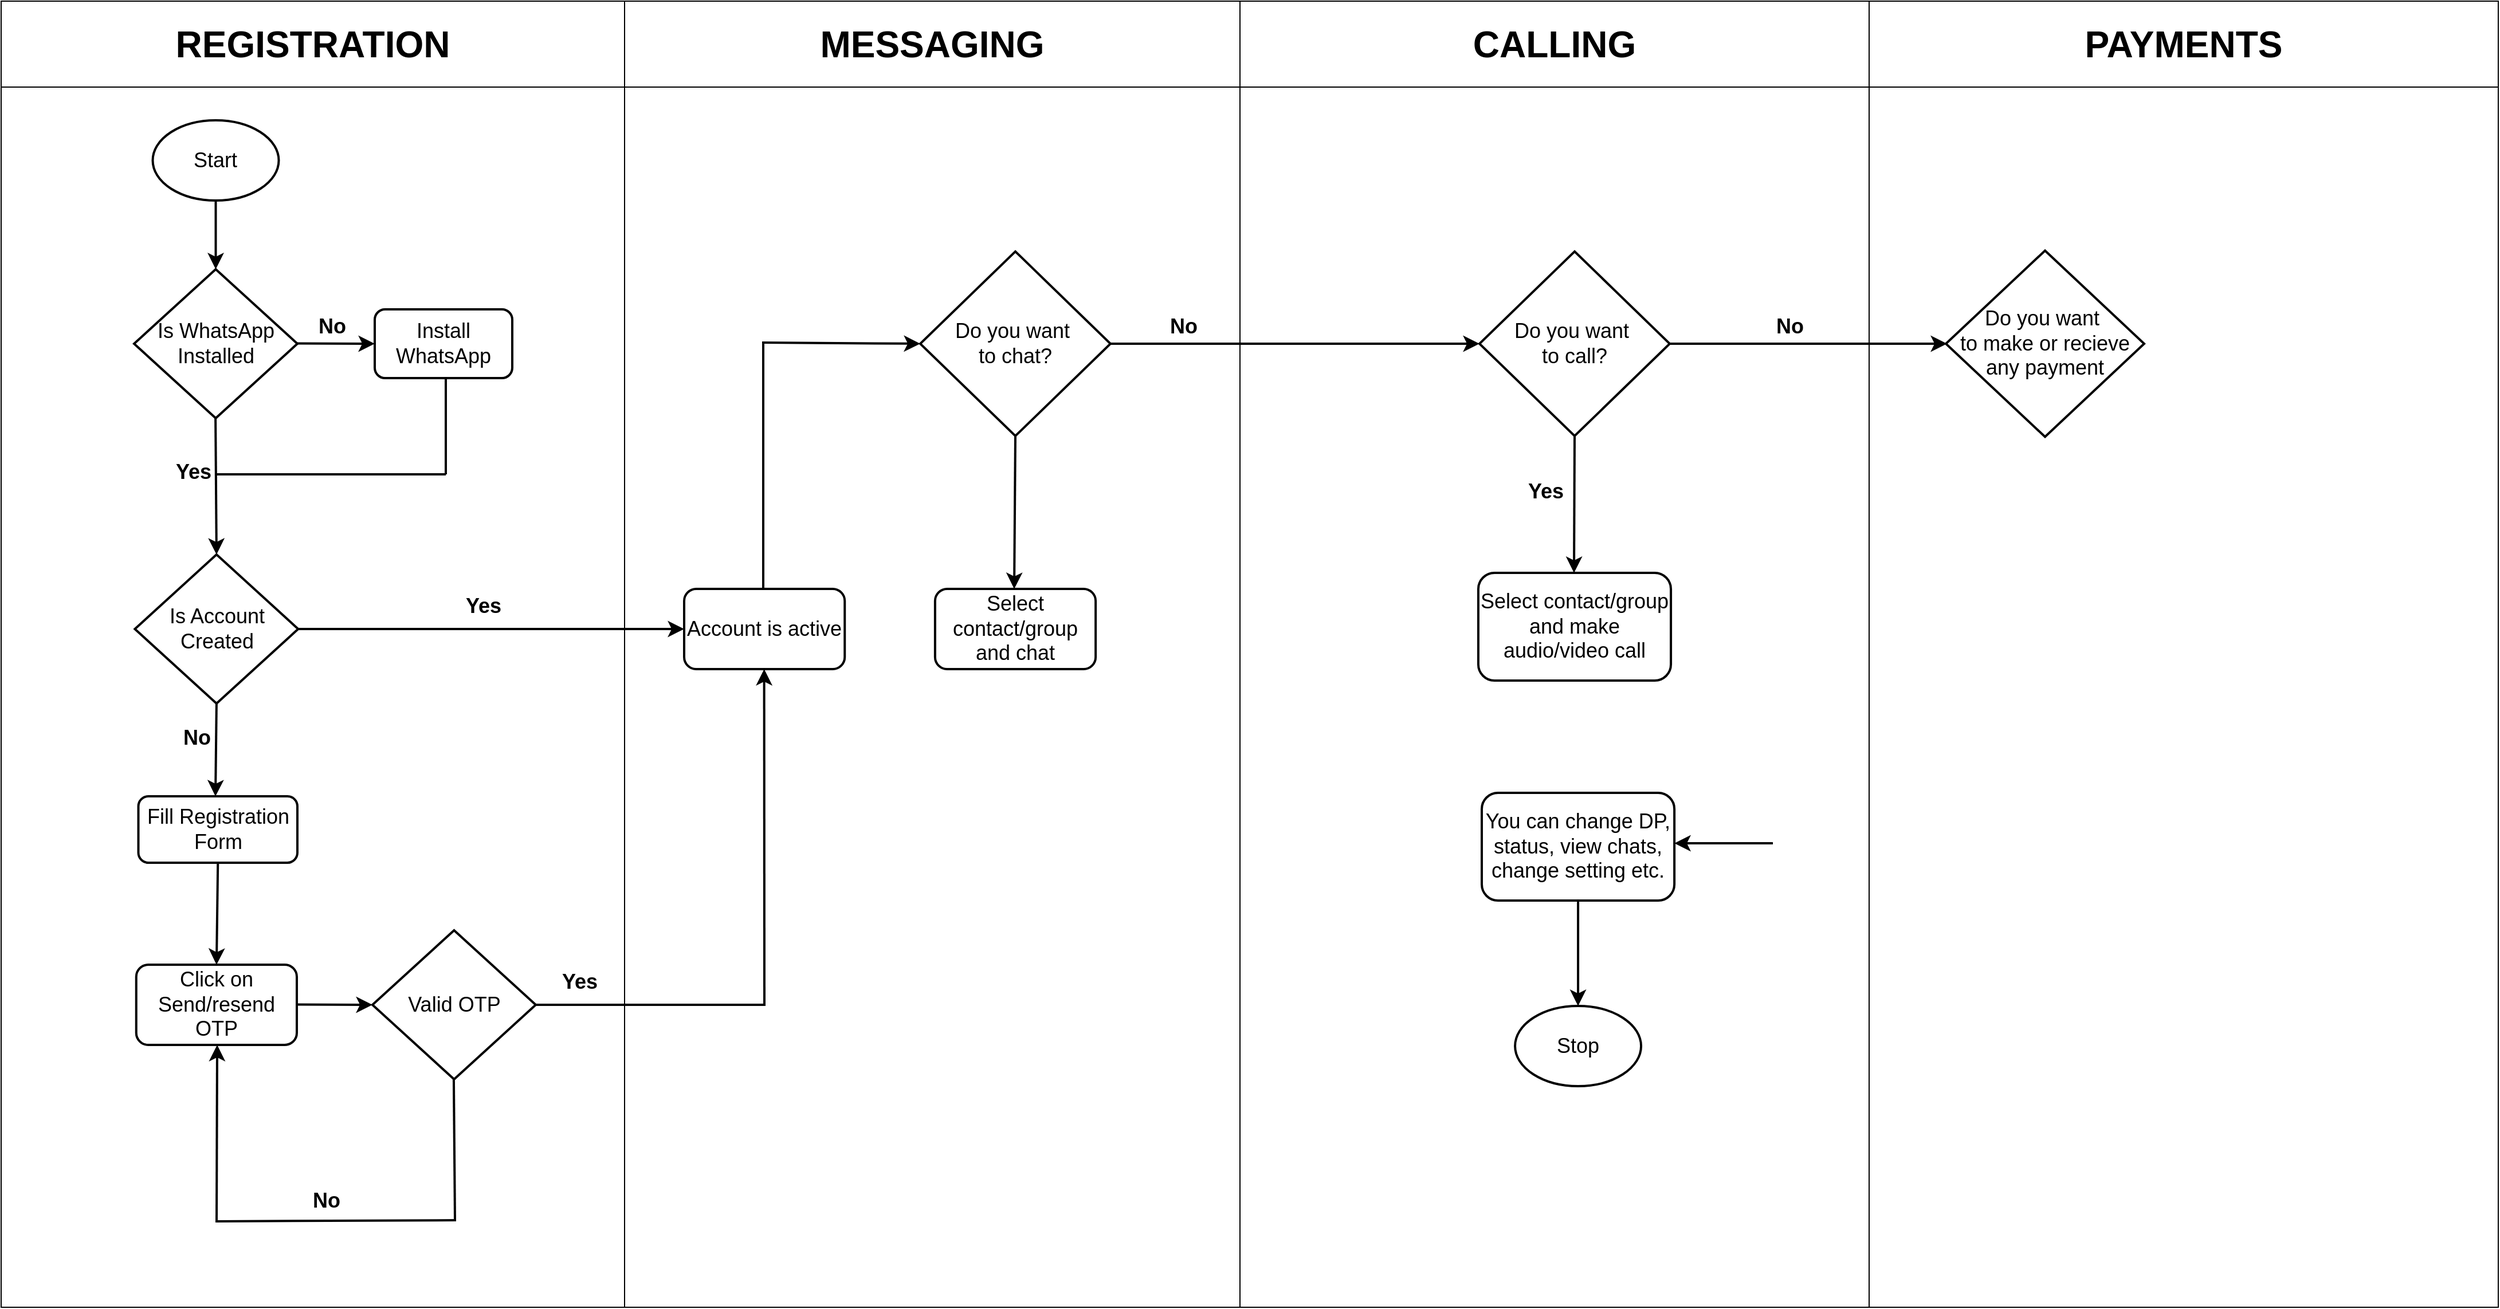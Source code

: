 <mxfile version="24.5.2" type="device">
  <diagram id="C5RBs43oDa-KdzZeNtuy" name="Page-1">
    <mxGraphModel dx="986" dy="1256" grid="0" gridSize="10" guides="1" tooltips="1" connect="1" arrows="1" fold="1" page="1" pageScale="1" pageWidth="827" pageHeight="1169" math="0" shadow="0">
      <root>
        <mxCell id="WIyWlLk6GJQsqaUBKTNV-0" />
        <mxCell id="WIyWlLk6GJQsqaUBKTNV-1" parent="WIyWlLk6GJQsqaUBKTNV-0" />
        <mxCell id="ZECZMr-vLQMPn3KwDwAC-9" value="" style="shape=table;startSize=0;container=1;collapsible=0;childLayout=tableLayout;" parent="WIyWlLk6GJQsqaUBKTNV-1" vertex="1">
          <mxGeometry x="-801" y="-458" width="2179" height="1140" as="geometry" />
        </mxCell>
        <mxCell id="ZECZMr-vLQMPn3KwDwAC-10" value="" style="shape=tableRow;horizontal=0;startSize=0;swimlaneHead=0;swimlaneBody=0;strokeColor=inherit;top=0;left=0;bottom=0;right=0;collapsible=0;dropTarget=0;fillColor=none;points=[[0,0.5],[1,0.5]];portConstraint=eastwest;" parent="ZECZMr-vLQMPn3KwDwAC-9" vertex="1">
          <mxGeometry width="2179" height="75" as="geometry" />
        </mxCell>
        <mxCell id="ZECZMr-vLQMPn3KwDwAC-11" value="&lt;b&gt;&lt;font style=&quot;font-size: 32px;&quot;&gt;REGISTRATION&lt;/font&gt;&lt;/b&gt;" style="shape=partialRectangle;html=1;whiteSpace=wrap;connectable=0;strokeColor=inherit;overflow=hidden;fillColor=none;top=0;left=0;bottom=0;right=0;pointerEvents=1;" parent="ZECZMr-vLQMPn3KwDwAC-10" vertex="1">
          <mxGeometry width="544" height="75" as="geometry">
            <mxRectangle width="544" height="75" as="alternateBounds" />
          </mxGeometry>
        </mxCell>
        <mxCell id="ZECZMr-vLQMPn3KwDwAC-12" value="&lt;b&gt;&lt;font style=&quot;font-size: 32px;&quot;&gt;MESSAGING&lt;/font&gt;&lt;/b&gt;" style="shape=partialRectangle;html=1;whiteSpace=wrap;connectable=0;strokeColor=inherit;overflow=hidden;fillColor=none;top=0;left=0;bottom=0;right=0;pointerEvents=1;" parent="ZECZMr-vLQMPn3KwDwAC-10" vertex="1">
          <mxGeometry x="544" width="537" height="75" as="geometry">
            <mxRectangle width="537" height="75" as="alternateBounds" />
          </mxGeometry>
        </mxCell>
        <mxCell id="ZECZMr-vLQMPn3KwDwAC-13" value="&lt;b&gt;&lt;font style=&quot;font-size: 32px;&quot;&gt;CALLING&lt;/font&gt;&lt;/b&gt;" style="shape=partialRectangle;html=1;whiteSpace=wrap;connectable=0;strokeColor=inherit;overflow=hidden;fillColor=none;top=0;left=0;bottom=0;right=0;pointerEvents=1;" parent="ZECZMr-vLQMPn3KwDwAC-10" vertex="1">
          <mxGeometry x="1081" width="549" height="75" as="geometry">
            <mxRectangle width="549" height="75" as="alternateBounds" />
          </mxGeometry>
        </mxCell>
        <mxCell id="t-v-BBZ0oY9HuMJMpz6w-0" value="&lt;span style=&quot;font-size: 32px;&quot;&gt;&lt;b&gt;PAYMENTS&lt;/b&gt;&lt;/span&gt;" style="shape=partialRectangle;html=1;whiteSpace=wrap;connectable=0;strokeColor=inherit;overflow=hidden;fillColor=none;top=0;left=0;bottom=0;right=0;pointerEvents=1;" vertex="1" parent="ZECZMr-vLQMPn3KwDwAC-10">
          <mxGeometry x="1630" width="549" height="75" as="geometry">
            <mxRectangle width="549" height="75" as="alternateBounds" />
          </mxGeometry>
        </mxCell>
        <mxCell id="ZECZMr-vLQMPn3KwDwAC-14" value="" style="shape=tableRow;horizontal=0;startSize=0;swimlaneHead=0;swimlaneBody=0;strokeColor=inherit;top=0;left=0;bottom=0;right=0;collapsible=0;dropTarget=0;fillColor=none;points=[[0,0.5],[1,0.5]];portConstraint=eastwest;" parent="ZECZMr-vLQMPn3KwDwAC-9" vertex="1">
          <mxGeometry y="75" width="2179" height="1065" as="geometry" />
        </mxCell>
        <mxCell id="ZECZMr-vLQMPn3KwDwAC-15" value="" style="shape=partialRectangle;html=1;whiteSpace=wrap;connectable=0;strokeColor=inherit;overflow=hidden;fillColor=none;top=0;left=0;bottom=0;right=0;pointerEvents=1;" parent="ZECZMr-vLQMPn3KwDwAC-14" vertex="1">
          <mxGeometry width="544" height="1065" as="geometry">
            <mxRectangle width="544" height="1065" as="alternateBounds" />
          </mxGeometry>
        </mxCell>
        <mxCell id="ZECZMr-vLQMPn3KwDwAC-16" value="" style="shape=partialRectangle;html=1;whiteSpace=wrap;connectable=0;strokeColor=inherit;overflow=hidden;fillColor=none;top=0;left=0;bottom=0;right=0;pointerEvents=1;" parent="ZECZMr-vLQMPn3KwDwAC-14" vertex="1">
          <mxGeometry x="544" width="537" height="1065" as="geometry">
            <mxRectangle width="537" height="1065" as="alternateBounds" />
          </mxGeometry>
        </mxCell>
        <mxCell id="ZECZMr-vLQMPn3KwDwAC-17" value="" style="shape=partialRectangle;html=1;whiteSpace=wrap;connectable=0;strokeColor=inherit;overflow=hidden;fillColor=none;top=0;left=0;bottom=0;right=0;pointerEvents=1;" parent="ZECZMr-vLQMPn3KwDwAC-14" vertex="1">
          <mxGeometry x="1081" width="549" height="1065" as="geometry">
            <mxRectangle width="549" height="1065" as="alternateBounds" />
          </mxGeometry>
        </mxCell>
        <mxCell id="t-v-BBZ0oY9HuMJMpz6w-1" style="shape=partialRectangle;html=1;whiteSpace=wrap;connectable=0;strokeColor=inherit;overflow=hidden;fillColor=none;top=0;left=0;bottom=0;right=0;pointerEvents=1;" vertex="1" parent="ZECZMr-vLQMPn3KwDwAC-14">
          <mxGeometry x="1630" width="549" height="1065" as="geometry">
            <mxRectangle width="549" height="1065" as="alternateBounds" />
          </mxGeometry>
        </mxCell>
        <mxCell id="ZECZMr-vLQMPn3KwDwAC-2" value="&lt;font style=&quot;font-size: 18px;&quot;&gt;Start&lt;/font&gt;" style="strokeWidth=2;html=1;shape=mxgraph.flowchart.start_1;whiteSpace=wrap;" parent="WIyWlLk6GJQsqaUBKTNV-1" vertex="1">
          <mxGeometry x="-668.75" y="-354" width="110" height="70" as="geometry" />
        </mxCell>
        <mxCell id="ZECZMr-vLQMPn3KwDwAC-3" value="" style="endArrow=classic;html=1;rounded=0;fontSize=12;startSize=8;endSize=8;curved=1;exitX=0.5;exitY=1;exitDx=0;exitDy=0;exitPerimeter=0;strokeWidth=2;" parent="WIyWlLk6GJQsqaUBKTNV-1" source="ZECZMr-vLQMPn3KwDwAC-2" edge="1">
          <mxGeometry width="50" height="50" relative="1" as="geometry">
            <mxPoint x="-658.75" y="-174" as="sourcePoint" />
            <mxPoint x="-613.75" y="-224" as="targetPoint" />
          </mxGeometry>
        </mxCell>
        <mxCell id="ZECZMr-vLQMPn3KwDwAC-4" value="&lt;font style=&quot;font-size: 18px;&quot;&gt;Is WhatsApp Installed&lt;/font&gt;" style="strokeWidth=2;html=1;shape=mxgraph.flowchart.decision;whiteSpace=wrap;" parent="WIyWlLk6GJQsqaUBKTNV-1" vertex="1">
          <mxGeometry x="-685" y="-224" width="142.5" height="130" as="geometry" />
        </mxCell>
        <mxCell id="ZECZMr-vLQMPn3KwDwAC-5" value="" style="endArrow=classic;html=1;rounded=0;fontSize=12;startSize=8;endSize=8;curved=1;exitX=0.5;exitY=1;exitDx=0;exitDy=0;exitPerimeter=0;strokeWidth=2;entryX=0;entryY=0.5;entryDx=0;entryDy=0;" parent="WIyWlLk6GJQsqaUBKTNV-1" target="ZECZMr-vLQMPn3KwDwAC-19" edge="1">
          <mxGeometry width="50" height="50" relative="1" as="geometry">
            <mxPoint x="-542.5" y="-159.2" as="sourcePoint" />
            <mxPoint x="-478.75" y="-159.2" as="targetPoint" />
          </mxGeometry>
        </mxCell>
        <mxCell id="ZECZMr-vLQMPn3KwDwAC-6" value="&lt;font style=&quot;font-size: 18px;&quot;&gt;&lt;b&gt;Yes&lt;/b&gt;&lt;/font&gt;" style="text;html=1;align=center;verticalAlign=middle;whiteSpace=wrap;rounded=0;fontSize=16;" parent="WIyWlLk6GJQsqaUBKTNV-1" vertex="1">
          <mxGeometry x="-663" y="-62" width="60" height="30" as="geometry" />
        </mxCell>
        <mxCell id="ZECZMr-vLQMPn3KwDwAC-7" value="" style="endArrow=classic;html=1;rounded=0;fontSize=12;startSize=8;endSize=8;curved=1;exitX=0.5;exitY=1;exitDx=0;exitDy=0;exitPerimeter=0;strokeWidth=2;entryX=0.5;entryY=0;entryDx=0;entryDy=0;entryPerimeter=0;" parent="WIyWlLk6GJQsqaUBKTNV-1" target="ZECZMr-vLQMPn3KwDwAC-22" edge="1">
          <mxGeometry width="50" height="50" relative="1" as="geometry">
            <mxPoint x="-613.95" y="-94" as="sourcePoint" />
            <mxPoint x="-615" y="18" as="targetPoint" />
          </mxGeometry>
        </mxCell>
        <mxCell id="ZECZMr-vLQMPn3KwDwAC-19" value="&lt;font style=&quot;font-size: 18px;&quot;&gt;Install WhatsApp&lt;/font&gt;" style="rounded=1;whiteSpace=wrap;html=1;strokeWidth=2;" parent="WIyWlLk6GJQsqaUBKTNV-1" vertex="1">
          <mxGeometry x="-475" y="-189" width="120" height="60" as="geometry" />
        </mxCell>
        <mxCell id="ZECZMr-vLQMPn3KwDwAC-20" value="&lt;font style=&quot;font-size: 18px;&quot;&gt;&lt;b&gt;No&lt;/b&gt;&lt;/font&gt;" style="text;html=1;align=center;verticalAlign=middle;whiteSpace=wrap;rounded=0;fontSize=16;" parent="WIyWlLk6GJQsqaUBKTNV-1" vertex="1">
          <mxGeometry x="-541.81" y="-189" width="60" height="30" as="geometry" />
        </mxCell>
        <mxCell id="ZECZMr-vLQMPn3KwDwAC-22" value="&lt;font style=&quot;font-size: 18px;&quot;&gt;Is Account&lt;/font&gt;&lt;div&gt;&lt;span style=&quot;font-size: 18px;&quot;&gt;Created&lt;/span&gt;&lt;/div&gt;" style="strokeWidth=2;html=1;shape=mxgraph.flowchart.decision;whiteSpace=wrap;" parent="WIyWlLk6GJQsqaUBKTNV-1" vertex="1">
          <mxGeometry x="-684.31" y="25" width="142.5" height="130" as="geometry" />
        </mxCell>
        <mxCell id="ZECZMr-vLQMPn3KwDwAC-25" value="" style="endArrow=none;html=1;rounded=0;fontSize=12;startSize=8;endSize=8;strokeWidth=2;" parent="WIyWlLk6GJQsqaUBKTNV-1" edge="1">
          <mxGeometry width="50" height="50" relative="1" as="geometry">
            <mxPoint x="-413" y="-45" as="sourcePoint" />
            <mxPoint x="-413" y="-129" as="targetPoint" />
          </mxGeometry>
        </mxCell>
        <mxCell id="ZECZMr-vLQMPn3KwDwAC-26" value="" style="endArrow=none;html=1;rounded=0;fontSize=12;startSize=8;endSize=8;curved=1;strokeWidth=2;" parent="WIyWlLk6GJQsqaUBKTNV-1" edge="1">
          <mxGeometry width="50" height="50" relative="1" as="geometry">
            <mxPoint x="-413" y="-45" as="sourcePoint" />
            <mxPoint x="-613" y="-45" as="targetPoint" />
          </mxGeometry>
        </mxCell>
        <mxCell id="ZECZMr-vLQMPn3KwDwAC-27" value="&lt;font style=&quot;font-size: 18px;&quot;&gt;&lt;b&gt;Yes&lt;/b&gt;&lt;/font&gt;" style="text;html=1;align=center;verticalAlign=middle;whiteSpace=wrap;rounded=0;fontSize=16;" parent="WIyWlLk6GJQsqaUBKTNV-1" vertex="1">
          <mxGeometry x="-410" y="55" width="60" height="30" as="geometry" />
        </mxCell>
        <mxCell id="ZECZMr-vLQMPn3KwDwAC-28" value="" style="endArrow=classic;html=1;rounded=0;fontSize=12;startSize=8;endSize=8;curved=1;exitX=1;exitY=0.5;exitDx=0;exitDy=0;exitPerimeter=0;strokeWidth=2;entryX=0;entryY=0.5;entryDx=0;entryDy=0;" parent="WIyWlLk6GJQsqaUBKTNV-1" source="ZECZMr-vLQMPn3KwDwAC-22" target="ZECZMr-vLQMPn3KwDwAC-61" edge="1">
          <mxGeometry width="50" height="50" relative="1" as="geometry">
            <mxPoint x="-542.5" y="83.8" as="sourcePoint" />
            <mxPoint x="-193" y="85" as="targetPoint" />
          </mxGeometry>
        </mxCell>
        <mxCell id="ZECZMr-vLQMPn3KwDwAC-30" value="" style="endArrow=classic;html=1;rounded=0;fontSize=12;startSize=8;endSize=8;curved=1;exitX=0.5;exitY=1;exitDx=0;exitDy=0;exitPerimeter=0;strokeWidth=2;" parent="WIyWlLk6GJQsqaUBKTNV-1" source="ZECZMr-vLQMPn3KwDwAC-22" edge="1">
          <mxGeometry width="50" height="50" relative="1" as="geometry">
            <mxPoint x="-613.95" y="149" as="sourcePoint" />
            <mxPoint x="-614" y="236" as="targetPoint" />
          </mxGeometry>
        </mxCell>
        <mxCell id="ZECZMr-vLQMPn3KwDwAC-31" value="&lt;font style=&quot;font-size: 18px;&quot;&gt;&lt;b&gt;No&lt;/b&gt;&lt;/font&gt;" style="text;html=1;align=center;verticalAlign=middle;whiteSpace=wrap;rounded=0;fontSize=16;" parent="WIyWlLk6GJQsqaUBKTNV-1" vertex="1">
          <mxGeometry x="-660" y="170" width="60" height="30" as="geometry" />
        </mxCell>
        <mxCell id="ZECZMr-vLQMPn3KwDwAC-32" value="&lt;font style=&quot;font-size: 18px;&quot;&gt;Fill Registration Form&lt;/font&gt;" style="rounded=1;whiteSpace=wrap;html=1;strokeWidth=2;" parent="WIyWlLk6GJQsqaUBKTNV-1" vertex="1">
          <mxGeometry x="-681.25" y="236" width="138.75" height="58" as="geometry" />
        </mxCell>
        <mxCell id="ZECZMr-vLQMPn3KwDwAC-34" value="" style="endArrow=classic;html=1;rounded=0;fontSize=12;startSize=8;endSize=8;curved=1;exitX=0.5;exitY=1;exitDx=0;exitDy=0;strokeWidth=2;entryX=0.5;entryY=0;entryDx=0;entryDy=0;" parent="WIyWlLk6GJQsqaUBKTNV-1" source="ZECZMr-vLQMPn3KwDwAC-32" target="ZECZMr-vLQMPn3KwDwAC-35" edge="1">
          <mxGeometry width="50" height="50" relative="1" as="geometry">
            <mxPoint x="-613.95" y="295" as="sourcePoint" />
            <mxPoint x="-614" y="382" as="targetPoint" />
          </mxGeometry>
        </mxCell>
        <mxCell id="ZECZMr-vLQMPn3KwDwAC-35" value="&lt;font style=&quot;font-size: 18px;&quot;&gt;Click on Send/resend OTP&lt;/font&gt;" style="rounded=1;whiteSpace=wrap;html=1;strokeWidth=2;" parent="WIyWlLk6GJQsqaUBKTNV-1" vertex="1">
          <mxGeometry x="-683.12" y="383" width="140.12" height="70" as="geometry" />
        </mxCell>
        <mxCell id="ZECZMr-vLQMPn3KwDwAC-36" value="" style="endArrow=classic;html=1;rounded=0;fontSize=12;startSize=8;endSize=8;curved=1;exitX=0.5;exitY=1;exitDx=0;exitDy=0;exitPerimeter=0;strokeWidth=2;entryX=0;entryY=0.5;entryDx=0;entryDy=0;entryPerimeter=0;" parent="WIyWlLk6GJQsqaUBKTNV-1" target="ZECZMr-vLQMPn3KwDwAC-40" edge="1">
          <mxGeometry width="50" height="50" relative="1" as="geometry">
            <mxPoint x="-542.5" y="417.8" as="sourcePoint" />
            <mxPoint x="-475.0" y="418.0" as="targetPoint" />
          </mxGeometry>
        </mxCell>
        <mxCell id="ZECZMr-vLQMPn3KwDwAC-40" value="&lt;span style=&quot;font-size: 18px;&quot;&gt;Valid OTP&lt;/span&gt;" style="strokeWidth=2;html=1;shape=mxgraph.flowchart.decision;whiteSpace=wrap;" parent="WIyWlLk6GJQsqaUBKTNV-1" vertex="1">
          <mxGeometry x="-477" y="353" width="142.5" height="130" as="geometry" />
        </mxCell>
        <mxCell id="ZECZMr-vLQMPn3KwDwAC-41" value="" style="endArrow=none;html=1;rounded=0;fontSize=12;startSize=8;endSize=8;curved=1;strokeWidth=2;" parent="WIyWlLk6GJQsqaUBKTNV-1" edge="1">
          <mxGeometry width="50" height="50" relative="1" as="geometry">
            <mxPoint x="-134" y="418" as="sourcePoint" />
            <mxPoint x="-334.5" y="418" as="targetPoint" />
          </mxGeometry>
        </mxCell>
        <mxCell id="ZECZMr-vLQMPn3KwDwAC-43" value="" style="endArrow=classic;html=1;rounded=0;fontSize=12;startSize=8;endSize=8;curved=1;strokeWidth=2;" parent="WIyWlLk6GJQsqaUBKTNV-1" edge="1">
          <mxGeometry width="50" height="50" relative="1" as="geometry">
            <mxPoint x="-135" y="418" as="sourcePoint" />
            <mxPoint x="-135.19" y="125" as="targetPoint" />
          </mxGeometry>
        </mxCell>
        <mxCell id="ZECZMr-vLQMPn3KwDwAC-44" value="" style="endArrow=none;html=1;rounded=0;fontSize=12;startSize=8;endSize=8;curved=1;strokeWidth=2;entryX=0.498;entryY=1;entryDx=0;entryDy=0;entryPerimeter=0;" parent="WIyWlLk6GJQsqaUBKTNV-1" target="ZECZMr-vLQMPn3KwDwAC-40" edge="1">
          <mxGeometry width="50" height="50" relative="1" as="geometry">
            <mxPoint x="-405" y="606" as="sourcePoint" />
            <mxPoint x="-406.75" y="483" as="targetPoint" />
          </mxGeometry>
        </mxCell>
        <mxCell id="ZECZMr-vLQMPn3KwDwAC-45" value="" style="endArrow=classic;html=1;rounded=0;fontSize=12;startSize=8;endSize=8;curved=1;strokeWidth=2;entryX=0.5;entryY=1;entryDx=0;entryDy=0;" parent="WIyWlLk6GJQsqaUBKTNV-1" edge="1">
          <mxGeometry width="50" height="50" relative="1" as="geometry">
            <mxPoint x="-613" y="607" as="sourcePoint" />
            <mxPoint x="-612.5" y="453" as="targetPoint" />
          </mxGeometry>
        </mxCell>
        <mxCell id="ZECZMr-vLQMPn3KwDwAC-46" value="" style="endArrow=none;html=1;rounded=0;fontSize=12;startSize=8;endSize=8;curved=1;strokeWidth=2;" parent="WIyWlLk6GJQsqaUBKTNV-1" edge="1">
          <mxGeometry width="50" height="50" relative="1" as="geometry">
            <mxPoint x="-404" y="606" as="sourcePoint" />
            <mxPoint x="-614" y="607" as="targetPoint" />
          </mxGeometry>
        </mxCell>
        <mxCell id="ZECZMr-vLQMPn3KwDwAC-47" value="&lt;font style=&quot;font-size: 18px;&quot;&gt;&lt;b&gt;No&lt;/b&gt;&lt;/font&gt;" style="text;html=1;align=center;verticalAlign=middle;whiteSpace=wrap;rounded=0;fontSize=16;" parent="WIyWlLk6GJQsqaUBKTNV-1" vertex="1">
          <mxGeometry x="-547" y="574" width="60" height="30" as="geometry" />
        </mxCell>
        <mxCell id="ZECZMr-vLQMPn3KwDwAC-48" value="&lt;font style=&quot;font-size: 18px;&quot;&gt;&lt;b&gt;Yes&lt;/b&gt;&lt;/font&gt;" style="text;html=1;align=center;verticalAlign=middle;whiteSpace=wrap;rounded=0;fontSize=16;" parent="WIyWlLk6GJQsqaUBKTNV-1" vertex="1">
          <mxGeometry x="-326" y="383" width="60" height="30" as="geometry" />
        </mxCell>
        <mxCell id="ZECZMr-vLQMPn3KwDwAC-49" value="&lt;span style=&quot;font-size: 18px;&quot;&gt;Do you want&amp;nbsp;&lt;/span&gt;&lt;div&gt;&lt;span style=&quot;font-size: 18px;&quot;&gt;to chat?&lt;/span&gt;&lt;/div&gt;" style="strokeWidth=2;html=1;shape=mxgraph.flowchart.decision;whiteSpace=wrap;" parent="WIyWlLk6GJQsqaUBKTNV-1" vertex="1">
          <mxGeometry x="1" y="-239.5" width="166" height="161" as="geometry" />
        </mxCell>
        <mxCell id="ZECZMr-vLQMPn3KwDwAC-50" value="" style="endArrow=none;html=1;rounded=0;fontSize=12;startSize=8;endSize=8;curved=1;strokeWidth=2;" parent="WIyWlLk6GJQsqaUBKTNV-1" edge="1">
          <mxGeometry width="50" height="50" relative="1" as="geometry">
            <mxPoint x="-136" y="55" as="sourcePoint" />
            <mxPoint x="-136" y="-160" as="targetPoint" />
          </mxGeometry>
        </mxCell>
        <mxCell id="ZECZMr-vLQMPn3KwDwAC-52" value="" style="endArrow=classic;html=1;rounded=0;fontSize=12;startSize=8;endSize=8;curved=1;strokeWidth=2;entryX=0;entryY=0.5;entryDx=0;entryDy=0;entryPerimeter=0;" parent="WIyWlLk6GJQsqaUBKTNV-1" target="ZECZMr-vLQMPn3KwDwAC-49" edge="1">
          <mxGeometry width="50" height="50" relative="1" as="geometry">
            <mxPoint x="-137" y="-160" as="sourcePoint" />
            <mxPoint x="-0.5" y="-159.33" as="targetPoint" />
          </mxGeometry>
        </mxCell>
        <mxCell id="ZECZMr-vLQMPn3KwDwAC-53" value="" style="endArrow=classic;html=1;rounded=0;fontSize=12;startSize=8;endSize=8;curved=1;strokeWidth=2;entryX=0;entryY=0.5;entryDx=0;entryDy=0;entryPerimeter=0;exitX=1;exitY=0.5;exitDx=0;exitDy=0;exitPerimeter=0;" parent="WIyWlLk6GJQsqaUBKTNV-1" source="ZECZMr-vLQMPn3KwDwAC-49" target="ZECZMr-vLQMPn3KwDwAC-54" edge="1">
          <mxGeometry width="50" height="50" relative="1" as="geometry">
            <mxPoint x="167" y="-159.53" as="sourcePoint" />
            <mxPoint x="398" y="-159" as="targetPoint" />
          </mxGeometry>
        </mxCell>
        <mxCell id="ZECZMr-vLQMPn3KwDwAC-54" value="&lt;span style=&quot;font-size: 18px;&quot;&gt;Do you want&amp;nbsp;&lt;/span&gt;&lt;div&gt;&lt;span style=&quot;font-size: 18px;&quot;&gt;to call?&lt;/span&gt;&lt;/div&gt;" style="strokeWidth=2;html=1;shape=mxgraph.flowchart.decision;whiteSpace=wrap;" parent="WIyWlLk6GJQsqaUBKTNV-1" vertex="1">
          <mxGeometry x="489" y="-239.5" width="166" height="161" as="geometry" />
        </mxCell>
        <mxCell id="ZECZMr-vLQMPn3KwDwAC-55" value="" style="endArrow=classic;html=1;rounded=0;fontSize=12;startSize=8;endSize=8;curved=1;strokeWidth=2;exitX=0.5;exitY=1;exitDx=0;exitDy=0;exitPerimeter=0;" parent="WIyWlLk6GJQsqaUBKTNV-1" source="ZECZMr-vLQMPn3KwDwAC-49" edge="1">
          <mxGeometry width="50" height="50" relative="1" as="geometry">
            <mxPoint x="83" y="-78" as="sourcePoint" />
            <mxPoint x="83" y="55" as="targetPoint" />
          </mxGeometry>
        </mxCell>
        <mxCell id="ZECZMr-vLQMPn3KwDwAC-56" value="&lt;font style=&quot;font-size: 18px;&quot;&gt;Select contact/group and chat&lt;/font&gt;" style="rounded=1;whiteSpace=wrap;html=1;strokeWidth=2;" parent="WIyWlLk6GJQsqaUBKTNV-1" vertex="1">
          <mxGeometry x="13.94" y="55" width="140.12" height="70" as="geometry" />
        </mxCell>
        <mxCell id="ZECZMr-vLQMPn3KwDwAC-57" value="&lt;font style=&quot;font-size: 18px;&quot;&gt;Select contact/group and make audio/video call&lt;/font&gt;" style="rounded=1;whiteSpace=wrap;html=1;strokeWidth=2;" parent="WIyWlLk6GJQsqaUBKTNV-1" vertex="1">
          <mxGeometry x="487.97" y="41" width="168.06" height="94" as="geometry" />
        </mxCell>
        <mxCell id="ZECZMr-vLQMPn3KwDwAC-59" value="" style="endArrow=classic;html=1;rounded=0;fontSize=12;startSize=8;endSize=8;curved=1;strokeWidth=2;exitX=0.5;exitY=1;exitDx=0;exitDy=0;exitPerimeter=0;" parent="WIyWlLk6GJQsqaUBKTNV-1" source="ZECZMr-vLQMPn3KwDwAC-54" edge="1">
          <mxGeometry width="50" height="50" relative="1" as="geometry">
            <mxPoint x="573" y="-79" as="sourcePoint" />
            <mxPoint x="571.5" y="41" as="targetPoint" />
          </mxGeometry>
        </mxCell>
        <mxCell id="ZECZMr-vLQMPn3KwDwAC-82" value="" style="edgeStyle=none;curved=1;rounded=0;orthogonalLoop=1;jettySize=auto;html=1;fontSize=12;startSize=8;endSize=8;strokeWidth=2;" parent="WIyWlLk6GJQsqaUBKTNV-1" source="ZECZMr-vLQMPn3KwDwAC-60" target="ZECZMr-vLQMPn3KwDwAC-79" edge="1">
          <mxGeometry relative="1" as="geometry" />
        </mxCell>
        <mxCell id="ZECZMr-vLQMPn3KwDwAC-60" value="&lt;span style=&quot;font-size: 18px;&quot;&gt;You can change DP, status, view chats, change setting etc.&lt;/span&gt;" style="rounded=1;whiteSpace=wrap;html=1;strokeWidth=2;" parent="WIyWlLk6GJQsqaUBKTNV-1" vertex="1">
          <mxGeometry x="491" y="233" width="168.06" height="94" as="geometry" />
        </mxCell>
        <mxCell id="ZECZMr-vLQMPn3KwDwAC-61" value="&lt;span style=&quot;font-size: 18px;&quot;&gt;Account is active&lt;/span&gt;" style="rounded=1;whiteSpace=wrap;html=1;strokeWidth=2;" parent="WIyWlLk6GJQsqaUBKTNV-1" vertex="1">
          <mxGeometry x="-205" y="55" width="140.12" height="70" as="geometry" />
        </mxCell>
        <mxCell id="ZECZMr-vLQMPn3KwDwAC-64" value="" style="endArrow=classic;html=1;rounded=0;fontSize=12;startSize=8;endSize=8;curved=1;strokeWidth=2;" parent="WIyWlLk6GJQsqaUBKTNV-1" edge="1">
          <mxGeometry width="50" height="50" relative="1" as="geometry">
            <mxPoint x="745" y="277" as="sourcePoint" />
            <mxPoint x="659.06" y="277" as="targetPoint" />
          </mxGeometry>
        </mxCell>
        <mxCell id="ZECZMr-vLQMPn3KwDwAC-65" value="&lt;font style=&quot;font-size: 18px;&quot;&gt;&lt;b&gt;No&lt;/b&gt;&lt;/font&gt;" style="text;html=1;align=center;verticalAlign=middle;whiteSpace=wrap;rounded=0;fontSize=16;" parent="WIyWlLk6GJQsqaUBKTNV-1" vertex="1">
          <mxGeometry x="201" y="-189" width="60" height="30" as="geometry" />
        </mxCell>
        <mxCell id="ZECZMr-vLQMPn3KwDwAC-66" value="&lt;font style=&quot;font-size: 18px;&quot;&gt;&lt;b&gt;No&lt;/b&gt;&lt;/font&gt;" style="text;html=1;align=center;verticalAlign=middle;whiteSpace=wrap;rounded=0;fontSize=16;" parent="WIyWlLk6GJQsqaUBKTNV-1" vertex="1">
          <mxGeometry x="730" y="-189" width="60" height="30" as="geometry" />
        </mxCell>
        <mxCell id="ZECZMr-vLQMPn3KwDwAC-67" value="&lt;font style=&quot;font-size: 18px;&quot;&gt;&lt;b&gt;Yes&lt;/b&gt;&lt;/font&gt;" style="text;html=1;align=center;verticalAlign=middle;whiteSpace=wrap;rounded=0;fontSize=16;" parent="WIyWlLk6GJQsqaUBKTNV-1" vertex="1">
          <mxGeometry x="517" y="-45" width="60" height="30" as="geometry" />
        </mxCell>
        <mxCell id="ZECZMr-vLQMPn3KwDwAC-79" value="&lt;font style=&quot;font-size: 18px;&quot;&gt;Stop&lt;/font&gt;" style="strokeWidth=2;html=1;shape=mxgraph.flowchart.start_1;whiteSpace=wrap;" parent="WIyWlLk6GJQsqaUBKTNV-1" vertex="1">
          <mxGeometry x="520.03" y="419" width="110" height="70" as="geometry" />
        </mxCell>
        <mxCell id="t-v-BBZ0oY9HuMJMpz6w-2" value="" style="endArrow=classic;html=1;rounded=0;fontSize=12;startSize=8;endSize=8;curved=1;strokeWidth=2;exitX=1;exitY=0.5;exitDx=0;exitDy=0;exitPerimeter=0;" edge="1" parent="WIyWlLk6GJQsqaUBKTNV-1">
          <mxGeometry width="50" height="50" relative="1" as="geometry">
            <mxPoint x="655" y="-159" as="sourcePoint" />
            <mxPoint x="897" y="-159" as="targetPoint" />
          </mxGeometry>
        </mxCell>
        <mxCell id="t-v-BBZ0oY9HuMJMpz6w-3" value="&lt;span style=&quot;font-size: 18px;&quot;&gt;Do you want&amp;nbsp;&lt;/span&gt;&lt;div&gt;&lt;span style=&quot;font-size: 18px;&quot;&gt;to make or recieve&lt;/span&gt;&lt;/div&gt;&lt;div&gt;&lt;span style=&quot;font-size: 18px;&quot;&gt;any payment&lt;/span&gt;&lt;/div&gt;" style="strokeWidth=2;html=1;shape=mxgraph.flowchart.decision;whiteSpace=wrap;" vertex="1" parent="WIyWlLk6GJQsqaUBKTNV-1">
          <mxGeometry x="896" y="-240.25" width="173" height="162.5" as="geometry" />
        </mxCell>
      </root>
    </mxGraphModel>
  </diagram>
</mxfile>
